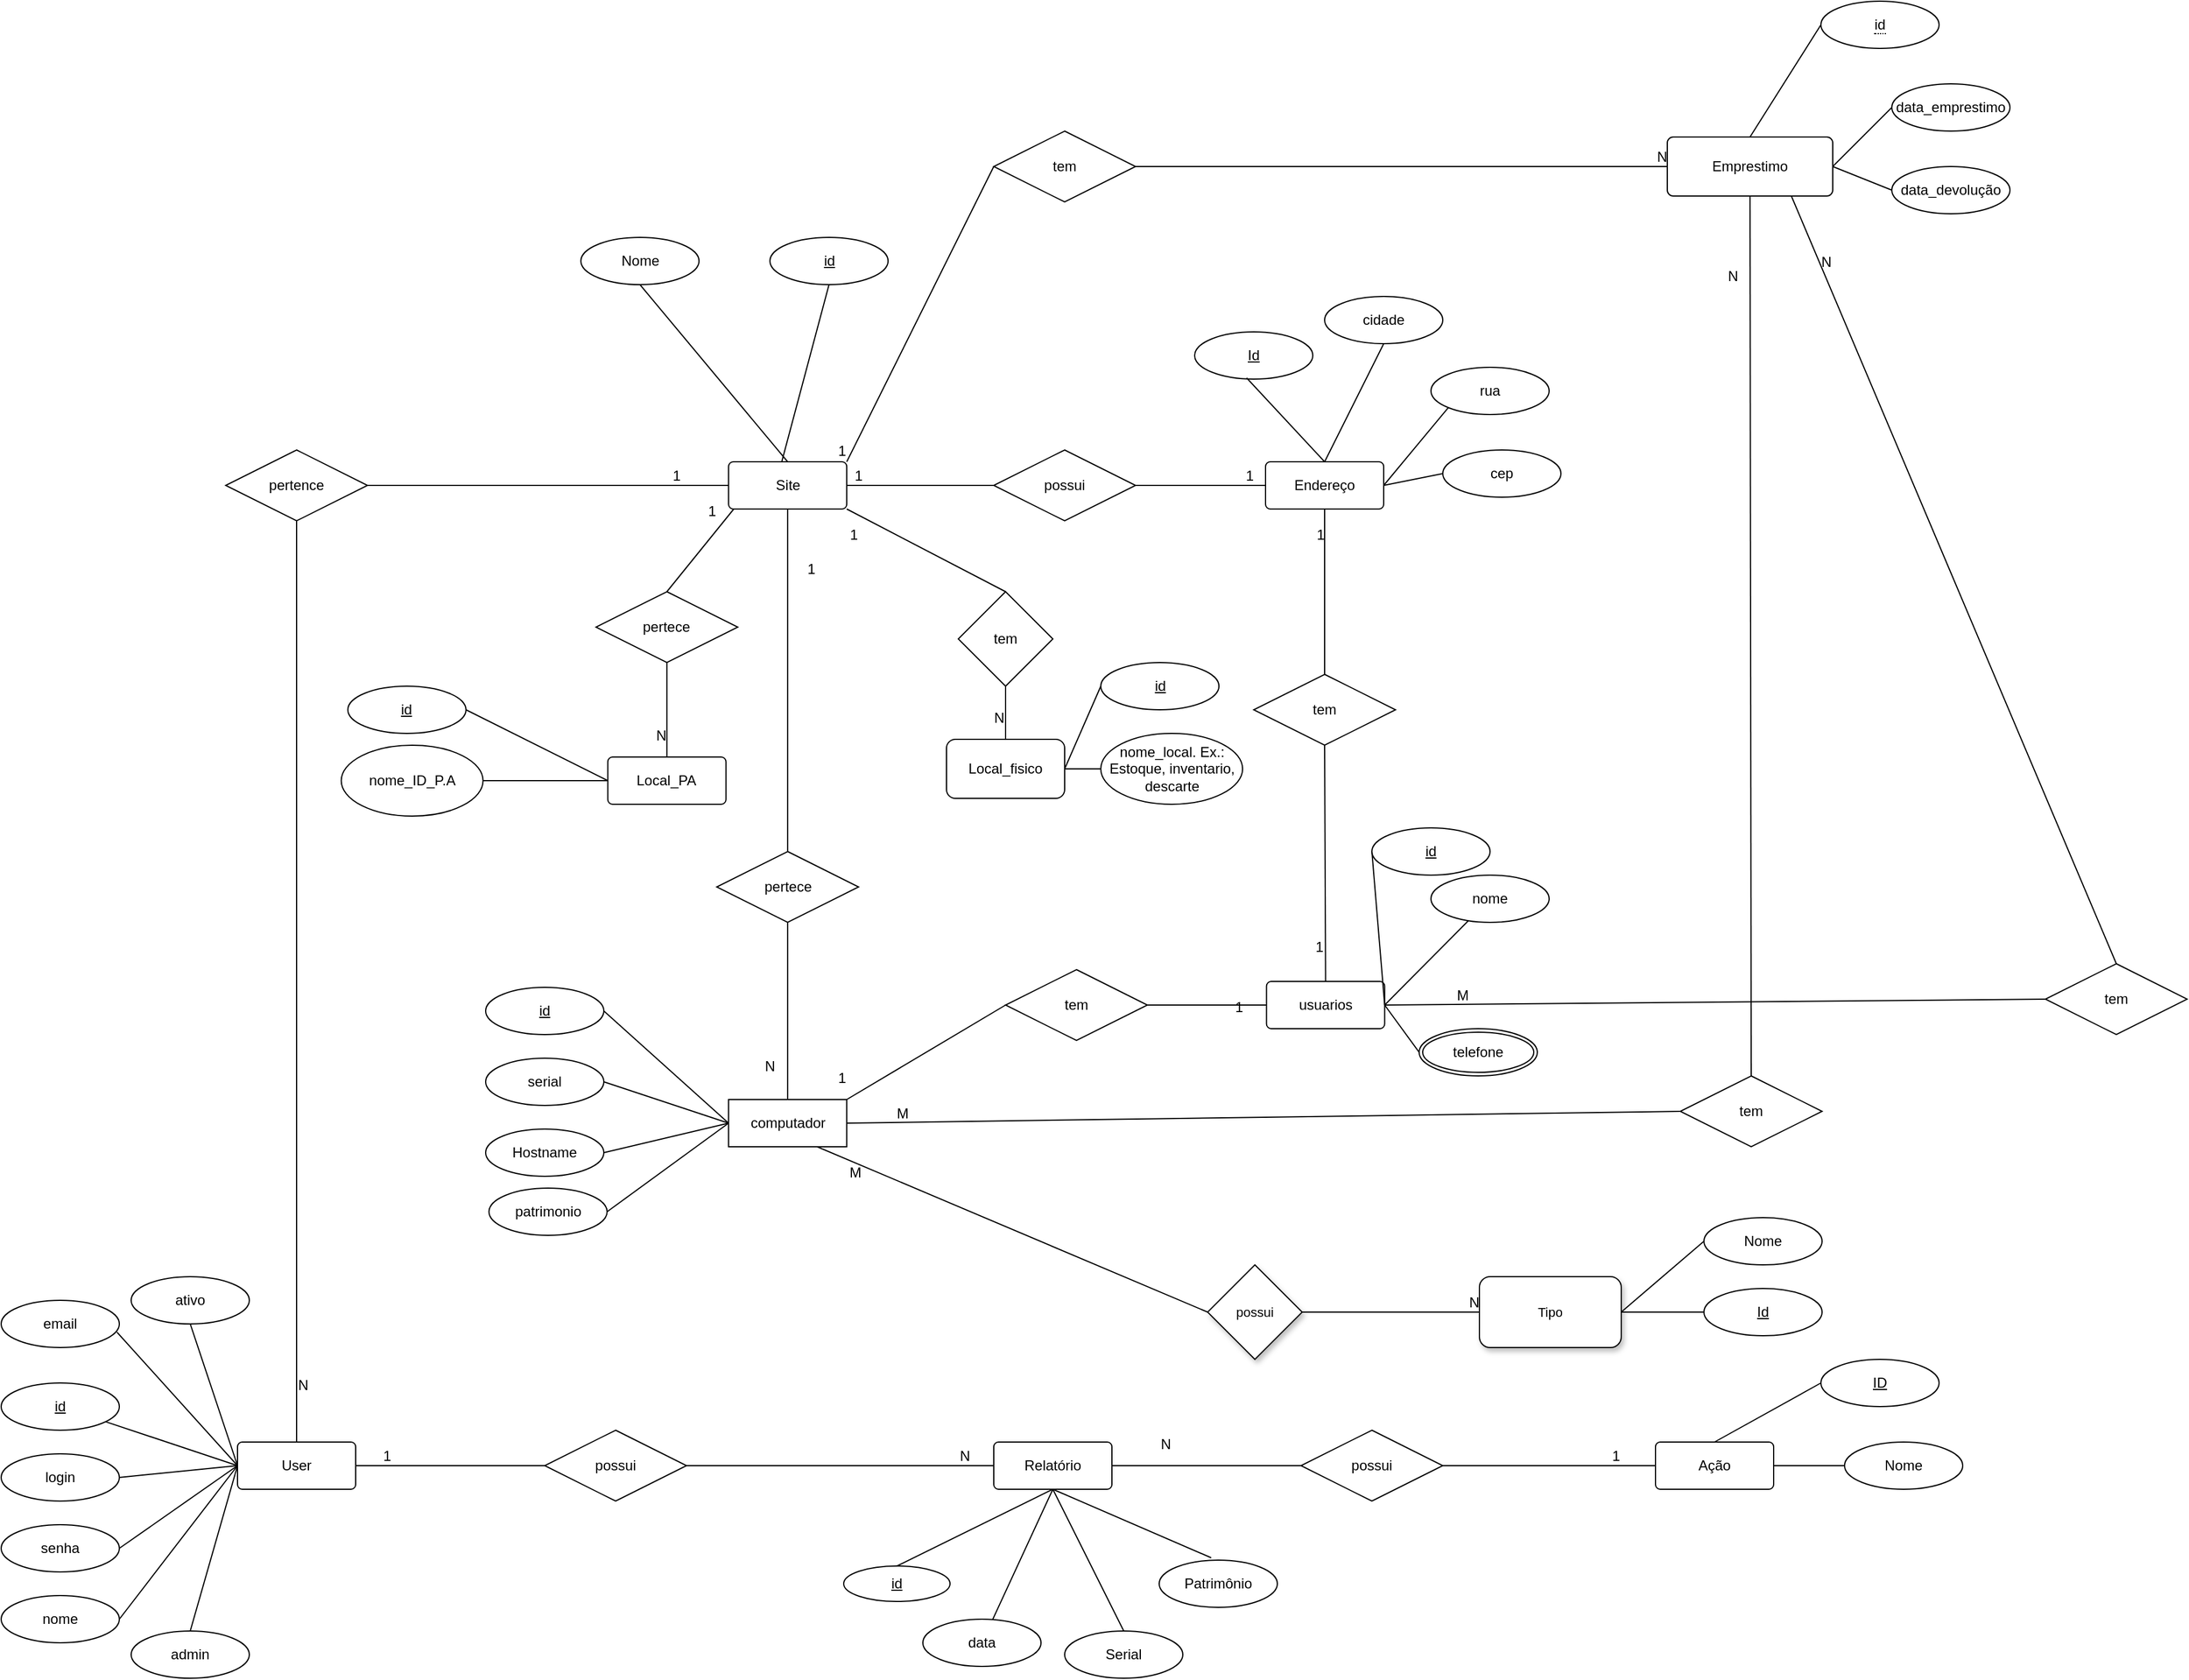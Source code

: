 <mxfile version="20.3.6" type="device"><diagram id="C5RBs43oDa-KdzZeNtuy" name="Page-1"><mxGraphModel dx="3201" dy="2292" grid="1" gridSize="10" guides="1" tooltips="1" connect="1" arrows="1" fold="1" page="1" pageScale="1" pageWidth="827" pageHeight="1169" math="0" shadow="0"><root><mxCell id="WIyWlLk6GJQsqaUBKTNV-0"/><mxCell id="WIyWlLk6GJQsqaUBKTNV-1" parent="WIyWlLk6GJQsqaUBKTNV-0"/><mxCell id="Y6eBDfCkmrL4tLhXCDpF-20" value="" style="edgeStyle=orthogonalEdgeStyle;rounded=0;orthogonalLoop=1;jettySize=auto;html=1;strokeColor=none;startArrow=none;" parent="WIyWlLk6GJQsqaUBKTNV-1" source="GOibwB08bHjvyeaDyeHn-0" edge="1"><mxGeometry relative="1" as="geometry"><mxPoint x="144.58" y="460" as="sourcePoint"/><mxPoint x="244.58" y="460" as="targetPoint"/></mxGeometry></mxCell><mxCell id="Y6eBDfCkmrL4tLhXCDpF-49" value="possui" style="rhombus;whiteSpace=wrap;html=1;fontSize=11;shadow=1;" parent="WIyWlLk6GJQsqaUBKTNV-1" vertex="1"><mxGeometry x="721" y="400" width="80" height="80" as="geometry"/></mxCell><mxCell id="Y6eBDfCkmrL4tLhXCDpF-51" value="Tipo" style="rounded=1;whiteSpace=wrap;html=1;fontSize=11;shadow=1;" parent="WIyWlLk6GJQsqaUBKTNV-1" vertex="1"><mxGeometry x="951" y="410" width="120" height="60" as="geometry"/></mxCell><mxCell id="jL3RBgVKFGHHHNSmZObN-3" value="id" style="ellipse;whiteSpace=wrap;html=1;align=center;fontStyle=4;" parent="WIyWlLk6GJQsqaUBKTNV-1" vertex="1"><mxGeometry x="110.0" y="165" width="100" height="40" as="geometry"/></mxCell><mxCell id="jL3RBgVKFGHHHNSmZObN-24" value="id" style="ellipse;whiteSpace=wrap;html=1;align=center;fontStyle=4;" parent="WIyWlLk6GJQsqaUBKTNV-1" vertex="1"><mxGeometry x="350.58" y="-470" width="100" height="40" as="geometry"/></mxCell><mxCell id="jL3RBgVKFGHHHNSmZObN-26" value="Site" style="rounded=1;arcSize=10;whiteSpace=wrap;html=1;align=center;" parent="WIyWlLk6GJQsqaUBKTNV-1" vertex="1"><mxGeometry x="315.58" y="-280" width="100" height="40" as="geometry"/></mxCell><mxCell id="jL3RBgVKFGHHHNSmZObN-30" value="Endereço" style="rounded=1;arcSize=10;whiteSpace=wrap;html=1;align=center;" parent="WIyWlLk6GJQsqaUBKTNV-1" vertex="1"><mxGeometry x="770" y="-280" width="100" height="40" as="geometry"/></mxCell><mxCell id="jL3RBgVKFGHHHNSmZObN-31" value="Id" style="ellipse;whiteSpace=wrap;html=1;align=center;fontStyle=4;" parent="WIyWlLk6GJQsqaUBKTNV-1" vertex="1"><mxGeometry x="710" y="-390" width="100" height="40" as="geometry"/></mxCell><mxCell id="jL3RBgVKFGHHHNSmZObN-35" value="possui" style="shape=rhombus;perimeter=rhombusPerimeter;whiteSpace=wrap;html=1;align=center;" parent="WIyWlLk6GJQsqaUBKTNV-1" vertex="1"><mxGeometry x="540" y="-290" width="120" height="60" as="geometry"/></mxCell><mxCell id="jL3RBgVKFGHHHNSmZObN-38" value="" style="endArrow=none;html=1;rounded=0;entryX=0;entryY=0.5;entryDx=0;entryDy=0;exitX=1;exitY=0.5;exitDx=0;exitDy=0;" parent="WIyWlLk6GJQsqaUBKTNV-1" source="jL3RBgVKFGHHHNSmZObN-35" target="jL3RBgVKFGHHHNSmZObN-30" edge="1"><mxGeometry relative="1" as="geometry"><mxPoint x="730.0" y="-260" as="sourcePoint"/><mxPoint x="490" y="-100" as="targetPoint"/></mxGeometry></mxCell><mxCell id="jL3RBgVKFGHHHNSmZObN-39" value="1" style="resizable=0;html=1;align=right;verticalAlign=bottom;" parent="jL3RBgVKFGHHHNSmZObN-38" connectable="0" vertex="1"><mxGeometry x="1" relative="1" as="geometry"><mxPoint x="-10" as="offset"/></mxGeometry></mxCell><mxCell id="jL3RBgVKFGHHHNSmZObN-40" value="rua" style="ellipse;whiteSpace=wrap;html=1;align=center;" parent="WIyWlLk6GJQsqaUBKTNV-1" vertex="1"><mxGeometry x="910" y="-360" width="100" height="40" as="geometry"/></mxCell><mxCell id="jL3RBgVKFGHHHNSmZObN-42" value="cep" style="ellipse;whiteSpace=wrap;html=1;align=center;" parent="WIyWlLk6GJQsqaUBKTNV-1" vertex="1"><mxGeometry x="920" y="-290" width="100" height="40" as="geometry"/></mxCell><mxCell id="jL3RBgVKFGHHHNSmZObN-45" value="cidade" style="ellipse;whiteSpace=wrap;html=1;align=center;" parent="WIyWlLk6GJQsqaUBKTNV-1" vertex="1"><mxGeometry x="820" y="-420" width="100" height="40" as="geometry"/></mxCell><mxCell id="jL3RBgVKFGHHHNSmZObN-47" value="Nome" style="ellipse;whiteSpace=wrap;html=1;align=center;" parent="WIyWlLk6GJQsqaUBKTNV-1" vertex="1"><mxGeometry x="190.58" y="-470" width="100" height="40" as="geometry"/></mxCell><mxCell id="jL3RBgVKFGHHHNSmZObN-75" value="Relatório" style="rounded=1;arcSize=10;whiteSpace=wrap;html=1;align=center;" parent="WIyWlLk6GJQsqaUBKTNV-1" vertex="1"><mxGeometry x="540" y="550" width="100" height="40" as="geometry"/></mxCell><mxCell id="jL3RBgVKFGHHHNSmZObN-76" value="id" style="ellipse;whiteSpace=wrap;html=1;align=center;fontStyle=4;" parent="WIyWlLk6GJQsqaUBKTNV-1" vertex="1"><mxGeometry x="413" y="655" width="90" height="30" as="geometry"/></mxCell><mxCell id="jL3RBgVKFGHHHNSmZObN-78" value="" style="endArrow=none;html=1;rounded=0;entryX=0.5;entryY=0;entryDx=0;entryDy=0;exitX=0.5;exitY=1;exitDx=0;exitDy=0;" parent="WIyWlLk6GJQsqaUBKTNV-1" source="jL3RBgVKFGHHHNSmZObN-75" target="jL3RBgVKFGHHHNSmZObN-76" edge="1"><mxGeometry relative="1" as="geometry"><mxPoint x="660" y="600" as="sourcePoint"/><mxPoint x="820" y="600" as="targetPoint"/></mxGeometry></mxCell><mxCell id="jL3RBgVKFGHHHNSmZObN-83" value="Serial" style="ellipse;whiteSpace=wrap;html=1;align=center;" parent="WIyWlLk6GJQsqaUBKTNV-1" vertex="1"><mxGeometry x="600" y="710" width="100" height="40" as="geometry"/></mxCell><mxCell id="jL3RBgVKFGHHHNSmZObN-84" value="Patrimônio" style="ellipse;whiteSpace=wrap;html=1;align=center;" parent="WIyWlLk6GJQsqaUBKTNV-1" vertex="1"><mxGeometry x="680" y="650" width="100" height="40" as="geometry"/></mxCell><mxCell id="jL3RBgVKFGHHHNSmZObN-85" value="" style="endArrow=none;html=1;rounded=0;exitX=0.5;exitY=1;exitDx=0;exitDy=0;entryX=0.44;entryY=-0.05;entryDx=0;entryDy=0;entryPerimeter=0;" parent="WIyWlLk6GJQsqaUBKTNV-1" source="jL3RBgVKFGHHHNSmZObN-75" target="jL3RBgVKFGHHHNSmZObN-84" edge="1"><mxGeometry relative="1" as="geometry"><mxPoint x="630" y="660" as="sourcePoint"/><mxPoint x="790" y="660" as="targetPoint"/></mxGeometry></mxCell><mxCell id="jL3RBgVKFGHHHNSmZObN-86" value="" style="endArrow=none;html=1;rounded=0;exitX=0.5;exitY=1;exitDx=0;exitDy=0;entryX=0.5;entryY=0;entryDx=0;entryDy=0;" parent="WIyWlLk6GJQsqaUBKTNV-1" source="jL3RBgVKFGHHHNSmZObN-75" target="jL3RBgVKFGHHHNSmZObN-83" edge="1"><mxGeometry relative="1" as="geometry"><mxPoint x="630" y="660" as="sourcePoint"/><mxPoint x="790" y="660" as="targetPoint"/></mxGeometry></mxCell><mxCell id="jL3RBgVKFGHHHNSmZObN-87" value="" style="endArrow=none;html=1;rounded=0;exitX=0.5;exitY=1;exitDx=0;exitDy=0;" parent="WIyWlLk6GJQsqaUBKTNV-1" source="jL3RBgVKFGHHHNSmZObN-75" target="jL3RBgVKFGHHHNSmZObN-88" edge="1"><mxGeometry relative="1" as="geometry"><mxPoint x="630" y="660" as="sourcePoint"/><mxPoint x="790" y="660" as="targetPoint"/></mxGeometry></mxCell><mxCell id="jL3RBgVKFGHHHNSmZObN-88" value="data" style="ellipse;whiteSpace=wrap;html=1;align=center;" parent="WIyWlLk6GJQsqaUBKTNV-1" vertex="1"><mxGeometry x="480" y="700" width="100" height="40" as="geometry"/></mxCell><mxCell id="jL3RBgVKFGHHHNSmZObN-99" value="Id" style="ellipse;whiteSpace=wrap;html=1;align=center;fontStyle=4;" parent="WIyWlLk6GJQsqaUBKTNV-1" vertex="1"><mxGeometry x="1141" y="420" width="100" height="40" as="geometry"/></mxCell><mxCell id="jL3RBgVKFGHHHNSmZObN-100" value="" style="endArrow=none;html=1;rounded=0;entryX=0;entryY=0.5;entryDx=0;entryDy=0;exitX=1;exitY=0.5;exitDx=0;exitDy=0;" parent="WIyWlLk6GJQsqaUBKTNV-1" source="Y6eBDfCkmrL4tLhXCDpF-51" target="jL3RBgVKFGHHHNSmZObN-99" edge="1"><mxGeometry relative="1" as="geometry"><mxPoint x="721" y="760" as="sourcePoint"/><mxPoint x="881" y="760" as="targetPoint"/></mxGeometry></mxCell><mxCell id="jL3RBgVKFGHHHNSmZObN-102" value="Nome" style="ellipse;whiteSpace=wrap;html=1;align=center;" parent="WIyWlLk6GJQsqaUBKTNV-1" vertex="1"><mxGeometry x="1141" y="360" width="100" height="40" as="geometry"/></mxCell><mxCell id="jL3RBgVKFGHHHNSmZObN-103" value="" style="endArrow=none;html=1;rounded=0;entryX=0;entryY=0.5;entryDx=0;entryDy=0;exitX=1;exitY=0.5;exitDx=0;exitDy=0;" parent="WIyWlLk6GJQsqaUBKTNV-1" source="Y6eBDfCkmrL4tLhXCDpF-51" target="jL3RBgVKFGHHHNSmZObN-102" edge="1"><mxGeometry relative="1" as="geometry"><mxPoint x="721" y="560" as="sourcePoint"/><mxPoint x="1151" y="360" as="targetPoint"/></mxGeometry></mxCell><mxCell id="jL3RBgVKFGHHHNSmZObN-104" value="User" style="rounded=1;arcSize=10;whiteSpace=wrap;html=1;align=center;" parent="WIyWlLk6GJQsqaUBKTNV-1" vertex="1"><mxGeometry x="-100" y="550" width="100" height="40" as="geometry"/></mxCell><mxCell id="jL3RBgVKFGHHHNSmZObN-105" value="" style="endArrow=none;html=1;rounded=0;entryX=0;entryY=0.5;entryDx=0;entryDy=0;exitX=1;exitY=0.5;exitDx=0;exitDy=0;" parent="WIyWlLk6GJQsqaUBKTNV-1" source="jL3RBgVKFGHHHNSmZObN-109" target="jL3RBgVKFGHHHNSmZObN-104" edge="1"><mxGeometry relative="1" as="geometry"><mxPoint x="-140" y="690" as="sourcePoint"/><mxPoint y="530" as="targetPoint"/></mxGeometry></mxCell><mxCell id="jL3RBgVKFGHHHNSmZObN-106" value="id" style="ellipse;whiteSpace=wrap;html=1;align=center;fontStyle=4;" parent="WIyWlLk6GJQsqaUBKTNV-1" vertex="1"><mxGeometry x="-300" y="500" width="100" height="40" as="geometry"/></mxCell><mxCell id="jL3RBgVKFGHHHNSmZObN-107" value="" style="endArrow=none;html=1;rounded=0;entryX=0;entryY=0.5;entryDx=0;entryDy=0;" parent="WIyWlLk6GJQsqaUBKTNV-1" source="jL3RBgVKFGHHHNSmZObN-106" target="jL3RBgVKFGHHHNSmZObN-104" edge="1"><mxGeometry relative="1" as="geometry"><mxPoint x="-160" y="530" as="sourcePoint"/><mxPoint y="530" as="targetPoint"/></mxGeometry></mxCell><mxCell id="jL3RBgVKFGHHHNSmZObN-109" value="login" style="ellipse;whiteSpace=wrap;html=1;align=center;" parent="WIyWlLk6GJQsqaUBKTNV-1" vertex="1"><mxGeometry x="-300" y="560" width="100" height="40" as="geometry"/></mxCell><mxCell id="jL3RBgVKFGHHHNSmZObN-112" value="senha" style="ellipse;whiteSpace=wrap;html=1;align=center;" parent="WIyWlLk6GJQsqaUBKTNV-1" vertex="1"><mxGeometry x="-300" y="620" width="100" height="40" as="geometry"/></mxCell><mxCell id="jL3RBgVKFGHHHNSmZObN-113" value="email" style="ellipse;whiteSpace=wrap;html=1;align=center;" parent="WIyWlLk6GJQsqaUBKTNV-1" vertex="1"><mxGeometry x="-300" y="430" width="100" height="40" as="geometry"/></mxCell><mxCell id="jL3RBgVKFGHHHNSmZObN-115" value="pertence" style="shape=rhombus;perimeter=rhombusPerimeter;whiteSpace=wrap;html=1;align=center;" parent="WIyWlLk6GJQsqaUBKTNV-1" vertex="1"><mxGeometry x="-110" y="-290" width="120" height="60" as="geometry"/></mxCell><mxCell id="jL3RBgVKFGHHHNSmZObN-116" value="" style="endArrow=none;html=1;rounded=0;entryX=0;entryY=0.5;entryDx=0;entryDy=0;exitX=1;exitY=0.5;exitDx=0;exitDy=0;" parent="WIyWlLk6GJQsqaUBKTNV-1" source="jL3RBgVKFGHHHNSmZObN-115" target="jL3RBgVKFGHHHNSmZObN-26" edge="1"><mxGeometry relative="1" as="geometry"><mxPoint x="60.58" as="sourcePoint"/><mxPoint x="220.58" as="targetPoint"/></mxGeometry></mxCell><mxCell id="jL3RBgVKFGHHHNSmZObN-117" value="1" style="resizable=0;html=1;align=right;verticalAlign=bottom;" parent="jL3RBgVKFGHHHNSmZObN-116" connectable="0" vertex="1"><mxGeometry x="1" relative="1" as="geometry"><mxPoint x="-40" as="offset"/></mxGeometry></mxCell><mxCell id="jL3RBgVKFGHHHNSmZObN-119" value="" style="endArrow=none;html=1;rounded=0;exitX=0.5;exitY=1;exitDx=0;exitDy=0;" parent="WIyWlLk6GJQsqaUBKTNV-1" source="jL3RBgVKFGHHHNSmZObN-115" target="jL3RBgVKFGHHHNSmZObN-104" edge="1"><mxGeometry relative="1" as="geometry"><mxPoint x="70" y="240" as="sourcePoint"/><mxPoint x="230" y="240" as="targetPoint"/></mxGeometry></mxCell><mxCell id="jL3RBgVKFGHHHNSmZObN-120" value="N" style="resizable=0;html=1;align=right;verticalAlign=bottom;" parent="jL3RBgVKFGHHHNSmZObN-119" connectable="0" vertex="1"><mxGeometry x="1" relative="1" as="geometry"><mxPoint x="10" y="-40" as="offset"/></mxGeometry></mxCell><mxCell id="jL3RBgVKFGHHHNSmZObN-122" value="" style="endArrow=none;html=1;rounded=0;exitX=0.98;exitY=0.675;exitDx=0;exitDy=0;exitPerimeter=0;entryX=0;entryY=0.5;entryDx=0;entryDy=0;" parent="WIyWlLk6GJQsqaUBKTNV-1" source="jL3RBgVKFGHHHNSmZObN-113" target="jL3RBgVKFGHHHNSmZObN-104" edge="1"><mxGeometry relative="1" as="geometry"><mxPoint x="210" y="740" as="sourcePoint"/><mxPoint x="370" y="740" as="targetPoint"/></mxGeometry></mxCell><mxCell id="jL3RBgVKFGHHHNSmZObN-123" value="" style="endArrow=none;html=1;rounded=0;entryX=1;entryY=0.5;entryDx=0;entryDy=0;exitX=0;exitY=0.5;exitDx=0;exitDy=0;" parent="WIyWlLk6GJQsqaUBKTNV-1" source="jL3RBgVKFGHHHNSmZObN-104" target="jL3RBgVKFGHHHNSmZObN-112" edge="1"><mxGeometry relative="1" as="geometry"><mxPoint x="210" y="740" as="sourcePoint"/><mxPoint x="370" y="740" as="targetPoint"/></mxGeometry></mxCell><mxCell id="jL3RBgVKFGHHHNSmZObN-124" value="possui" style="shape=rhombus;perimeter=rhombusPerimeter;whiteSpace=wrap;html=1;align=center;" parent="WIyWlLk6GJQsqaUBKTNV-1" vertex="1"><mxGeometry x="160" y="540" width="120" height="60" as="geometry"/></mxCell><mxCell id="jL3RBgVKFGHHHNSmZObN-125" value="" style="endArrow=none;html=1;rounded=0;entryX=0;entryY=0.5;entryDx=0;entryDy=0;exitX=1;exitY=0.5;exitDx=0;exitDy=0;" parent="WIyWlLk6GJQsqaUBKTNV-1" source="jL3RBgVKFGHHHNSmZObN-124" target="jL3RBgVKFGHHHNSmZObN-75" edge="1"><mxGeometry relative="1" as="geometry"><mxPoint x="220" y="640" as="sourcePoint"/><mxPoint x="380" y="640" as="targetPoint"/></mxGeometry></mxCell><mxCell id="jL3RBgVKFGHHHNSmZObN-126" value="N" style="resizable=0;html=1;align=right;verticalAlign=bottom;" parent="jL3RBgVKFGHHHNSmZObN-125" connectable="0" vertex="1"><mxGeometry x="1" relative="1" as="geometry"><mxPoint x="-20" as="offset"/></mxGeometry></mxCell><mxCell id="jL3RBgVKFGHHHNSmZObN-127" value="" style="endArrow=none;html=1;rounded=0;entryX=1;entryY=0.5;entryDx=0;entryDy=0;exitX=0;exitY=0.5;exitDx=0;exitDy=0;" parent="WIyWlLk6GJQsqaUBKTNV-1" source="jL3RBgVKFGHHHNSmZObN-124" target="jL3RBgVKFGHHHNSmZObN-104" edge="1"><mxGeometry relative="1" as="geometry"><mxPoint x="310" y="630" as="sourcePoint"/><mxPoint x="470" y="630" as="targetPoint"/></mxGeometry></mxCell><mxCell id="jL3RBgVKFGHHHNSmZObN-128" value="1" style="resizable=0;html=1;align=right;verticalAlign=bottom;" parent="jL3RBgVKFGHHHNSmZObN-127" connectable="0" vertex="1"><mxGeometry x="1" relative="1" as="geometry"><mxPoint x="30" as="offset"/></mxGeometry></mxCell><mxCell id="jL3RBgVKFGHHHNSmZObN-131" value="" style="endArrow=none;html=1;rounded=0;entryX=0;entryY=0.5;entryDx=0;entryDy=0;exitX=1;exitY=0.5;exitDx=0;exitDy=0;" parent="WIyWlLk6GJQsqaUBKTNV-1" source="jL3RBgVKFGHHHNSmZObN-3" target="x2_rcoC8cgEU2j1PT4L7-59" edge="1"><mxGeometry relative="1" as="geometry"><mxPoint x="105.0" y="405" as="sourcePoint"/><mxPoint x="515" y="335" as="targetPoint"/></mxGeometry></mxCell><mxCell id="jL3RBgVKFGHHHNSmZObN-132" value="" style="endArrow=none;html=1;rounded=0;exitX=0;exitY=0.5;exitDx=0;exitDy=0;entryX=1;entryY=0.5;entryDx=0;entryDy=0;" parent="WIyWlLk6GJQsqaUBKTNV-1" source="x2_rcoC8cgEU2j1PT4L7-59" target="jL3RBgVKFGHHHNSmZObN-4" edge="1"><mxGeometry relative="1" as="geometry"><mxPoint x="355" y="335" as="sourcePoint"/><mxPoint x="515" y="335" as="targetPoint"/></mxGeometry></mxCell><mxCell id="jL3RBgVKFGHHHNSmZObN-133" value="" style="endArrow=none;html=1;rounded=0;entryX=0;entryY=0.5;entryDx=0;entryDy=0;exitX=1;exitY=0.5;exitDx=0;exitDy=0;" parent="WIyWlLk6GJQsqaUBKTNV-1" source="jL3RBgVKFGHHHNSmZObN-30" target="jL3RBgVKFGHHHNSmZObN-42" edge="1"><mxGeometry relative="1" as="geometry"><mxPoint x="610" y="-60" as="sourcePoint"/><mxPoint x="770" y="-60" as="targetPoint"/></mxGeometry></mxCell><mxCell id="jL3RBgVKFGHHHNSmZObN-134" value="" style="endArrow=none;html=1;rounded=0;entryX=0;entryY=1;entryDx=0;entryDy=0;exitX=1;exitY=0.5;exitDx=0;exitDy=0;" parent="WIyWlLk6GJQsqaUBKTNV-1" source="jL3RBgVKFGHHHNSmZObN-30" target="jL3RBgVKFGHHHNSmZObN-40" edge="1"><mxGeometry relative="1" as="geometry"><mxPoint x="610" y="-60" as="sourcePoint"/><mxPoint x="770" y="-60" as="targetPoint"/></mxGeometry></mxCell><mxCell id="jL3RBgVKFGHHHNSmZObN-135" value="" style="endArrow=none;html=1;rounded=0;entryX=0.44;entryY=0.975;entryDx=0;entryDy=0;entryPerimeter=0;exitX=0.5;exitY=0;exitDx=0;exitDy=0;" parent="WIyWlLk6GJQsqaUBKTNV-1" source="jL3RBgVKFGHHHNSmZObN-30" target="jL3RBgVKFGHHHNSmZObN-31" edge="1"><mxGeometry relative="1" as="geometry"><mxPoint x="610" y="-60" as="sourcePoint"/><mxPoint x="770" y="-60" as="targetPoint"/></mxGeometry></mxCell><mxCell id="jL3RBgVKFGHHHNSmZObN-136" value="" style="endArrow=none;html=1;rounded=0;entryX=0.5;entryY=1;entryDx=0;entryDy=0;exitX=0.5;exitY=0;exitDx=0;exitDy=0;" parent="WIyWlLk6GJQsqaUBKTNV-1" source="jL3RBgVKFGHHHNSmZObN-30" target="jL3RBgVKFGHHHNSmZObN-45" edge="1"><mxGeometry relative="1" as="geometry"><mxPoint x="610" y="-60" as="sourcePoint"/><mxPoint x="770" y="-60" as="targetPoint"/></mxGeometry></mxCell><mxCell id="jL3RBgVKFGHHHNSmZObN-137" value="" style="endArrow=none;html=1;rounded=0;entryX=0.5;entryY=1;entryDx=0;entryDy=0;exitX=0.5;exitY=0;exitDx=0;exitDy=0;" parent="WIyWlLk6GJQsqaUBKTNV-1" source="jL3RBgVKFGHHHNSmZObN-26" target="jL3RBgVKFGHHHNSmZObN-47" edge="1"><mxGeometry relative="1" as="geometry"><mxPoint x="360.58" y="-150" as="sourcePoint"/><mxPoint x="520.58" y="-150" as="targetPoint"/></mxGeometry></mxCell><mxCell id="jL3RBgVKFGHHHNSmZObN-138" value="" style="endArrow=none;html=1;rounded=0;entryX=0.5;entryY=1;entryDx=0;entryDy=0;" parent="WIyWlLk6GJQsqaUBKTNV-1" target="jL3RBgVKFGHHHNSmZObN-24" edge="1"><mxGeometry relative="1" as="geometry"><mxPoint x="360.58" y="-280" as="sourcePoint"/><mxPoint x="520.58" y="-150" as="targetPoint"/></mxGeometry></mxCell><mxCell id="jL3RBgVKFGHHHNSmZObN-139" value="nome" style="ellipse;whiteSpace=wrap;html=1;align=center;" parent="WIyWlLk6GJQsqaUBKTNV-1" vertex="1"><mxGeometry x="-300" y="680" width="100" height="40" as="geometry"/></mxCell><mxCell id="jL3RBgVKFGHHHNSmZObN-140" value="" style="endArrow=none;html=1;rounded=0;exitX=1;exitY=0.5;exitDx=0;exitDy=0;entryX=0;entryY=0.5;entryDx=0;entryDy=0;" parent="WIyWlLk6GJQsqaUBKTNV-1" source="jL3RBgVKFGHHHNSmZObN-139" target="jL3RBgVKFGHHHNSmZObN-104" edge="1"><mxGeometry relative="1" as="geometry"><mxPoint x="-180" y="718.57" as="sourcePoint"/><mxPoint x="-20" y="718.57" as="targetPoint"/></mxGeometry></mxCell><mxCell id="jL3RBgVKFGHHHNSmZObN-4" value="serial" style="ellipse;whiteSpace=wrap;html=1;align=center;" parent="WIyWlLk6GJQsqaUBKTNV-1" vertex="1"><mxGeometry x="110.0" y="225" width="100" height="40" as="geometry"/></mxCell><mxCell id="jL3RBgVKFGHHHNSmZObN-143" value="" style="edgeStyle=orthogonalEdgeStyle;rounded=0;orthogonalLoop=1;jettySize=auto;html=1;strokeColor=none;endArrow=none;startArrow=none;" parent="WIyWlLk6GJQsqaUBKTNV-1" source="GOibwB08bHjvyeaDyeHn-0" target="jL3RBgVKFGHHHNSmZObN-4" edge="1"><mxGeometry relative="1" as="geometry"><mxPoint x="34.0" y="465" as="sourcePoint"/><mxPoint x="134.0" y="465" as="targetPoint"/></mxGeometry></mxCell><mxCell id="jL3RBgVKFGHHHNSmZObN-144" value="Local_PA" style="rounded=1;arcSize=10;whiteSpace=wrap;html=1;align=center;" parent="WIyWlLk6GJQsqaUBKTNV-1" vertex="1"><mxGeometry x="213.37" y="-30" width="100" height="40" as="geometry"/></mxCell><mxCell id="jL3RBgVKFGHHHNSmZObN-155" value="id" style="ellipse;whiteSpace=wrap;html=1;align=center;fontStyle=4;" parent="WIyWlLk6GJQsqaUBKTNV-1" vertex="1"><mxGeometry x="-6.63" y="-90" width="100" height="40" as="geometry"/></mxCell><mxCell id="jL3RBgVKFGHHHNSmZObN-157" value="" style="endArrow=none;html=1;rounded=0;exitX=1;exitY=0.5;exitDx=0;exitDy=0;entryX=0;entryY=0.5;entryDx=0;entryDy=0;" parent="WIyWlLk6GJQsqaUBKTNV-1" source="jL3RBgVKFGHHHNSmZObN-155" target="jL3RBgVKFGHHHNSmZObN-144" edge="1"><mxGeometry relative="1" as="geometry"><mxPoint x="337.79" y="80" as="sourcePoint"/><mxPoint x="497.79" y="80" as="targetPoint"/></mxGeometry></mxCell><mxCell id="jL3RBgVKFGHHHNSmZObN-158" value="" style="endArrow=none;html=1;rounded=0;exitX=1;exitY=0.5;exitDx=0;exitDy=0;entryX=0;entryY=0.5;entryDx=0;entryDy=0;" parent="WIyWlLk6GJQsqaUBKTNV-1" source="UrEDDq_7qSF9Vwqok4Ys-0" target="jL3RBgVKFGHHHNSmZObN-144" edge="1"><mxGeometry relative="1" as="geometry"><mxPoint x="127.79" y="-290" as="sourcePoint"/><mxPoint x="497.79" y="80" as="targetPoint"/></mxGeometry></mxCell><mxCell id="OOTRdPc1EYuUufEc7CPE-1" value="pertece" style="shape=rhombus;perimeter=rhombusPerimeter;whiteSpace=wrap;html=1;align=center;" parent="WIyWlLk6GJQsqaUBKTNV-1" vertex="1"><mxGeometry x="203.37" y="-170" width="120" height="60" as="geometry"/></mxCell><mxCell id="cCmvtChLbTxGzkrsQaXY-4" value="" style="endArrow=none;html=1;rounded=0;entryX=1;entryY=0.5;entryDx=0;entryDy=0;exitX=0;exitY=0.5;exitDx=0;exitDy=0;" parent="WIyWlLk6GJQsqaUBKTNV-1" source="jL3RBgVKFGHHHNSmZObN-35" target="jL3RBgVKFGHHHNSmZObN-26" edge="1"><mxGeometry relative="1" as="geometry"><mxPoint x="420.58" y="-70" as="sourcePoint"/><mxPoint x="580.58" y="-70" as="targetPoint"/></mxGeometry></mxCell><mxCell id="cCmvtChLbTxGzkrsQaXY-5" value="1" style="resizable=0;html=1;align=right;verticalAlign=bottom;" parent="cCmvtChLbTxGzkrsQaXY-4" connectable="0" vertex="1"><mxGeometry x="1" relative="1" as="geometry"><mxPoint x="14" as="offset"/></mxGeometry></mxCell><mxCell id="cCmvtChLbTxGzkrsQaXY-6" value="" style="endArrow=none;html=1;rounded=0;entryX=1;entryY=0.5;entryDx=0;entryDy=0;exitX=0;exitY=0.5;exitDx=0;exitDy=0;" parent="WIyWlLk6GJQsqaUBKTNV-1" source="hMl8LLnB_Ac-vKZsG6ww-5" target="jL3RBgVKFGHHHNSmZObN-75" edge="1"><mxGeometry relative="1" as="geometry"><mxPoint x="790" y="570" as="sourcePoint"/><mxPoint x="589" y="550" as="targetPoint"/></mxGeometry></mxCell><mxCell id="cCmvtChLbTxGzkrsQaXY-7" value="N" style="resizable=0;html=1;align=right;verticalAlign=bottom;" parent="cCmvtChLbTxGzkrsQaXY-6" connectable="0" vertex="1"><mxGeometry x="1" relative="1" as="geometry"><mxPoint x="50" y="-10" as="offset"/></mxGeometry></mxCell><mxCell id="GOibwB08bHjvyeaDyeHn-1" value="" style="endArrow=none;html=1;rounded=0;exitX=1;exitY=0.5;exitDx=0;exitDy=0;entryX=0;entryY=0.5;entryDx=0;entryDy=0;" parent="WIyWlLk6GJQsqaUBKTNV-1" source="GOibwB08bHjvyeaDyeHn-0" target="x2_rcoC8cgEU2j1PT4L7-59" edge="1"><mxGeometry relative="1" as="geometry"><mxPoint x="359.42" y="275" as="sourcePoint"/><mxPoint x="519.42" y="275" as="targetPoint"/></mxGeometry></mxCell><mxCell id="hMl8LLnB_Ac-vKZsG6ww-2" value="Ação" style="rounded=1;arcSize=10;whiteSpace=wrap;html=1;align=center;" parent="WIyWlLk6GJQsqaUBKTNV-1" vertex="1"><mxGeometry x="1100" y="550" width="100" height="40" as="geometry"/></mxCell><mxCell id="hMl8LLnB_Ac-vKZsG6ww-5" value="possui" style="shape=rhombus;perimeter=rhombusPerimeter;whiteSpace=wrap;html=1;align=center;" parent="WIyWlLk6GJQsqaUBKTNV-1" vertex="1"><mxGeometry x="800" y="540" width="120" height="60" as="geometry"/></mxCell><mxCell id="hMl8LLnB_Ac-vKZsG6ww-6" value="" style="endArrow=none;html=1;rounded=0;entryX=0;entryY=0.5;entryDx=0;entryDy=0;exitX=1;exitY=0.5;exitDx=0;exitDy=0;" parent="WIyWlLk6GJQsqaUBKTNV-1" source="hMl8LLnB_Ac-vKZsG6ww-5" target="hMl8LLnB_Ac-vKZsG6ww-2" edge="1"><mxGeometry relative="1" as="geometry"><mxPoint x="470" y="370" as="sourcePoint"/><mxPoint x="630" y="370" as="targetPoint"/></mxGeometry></mxCell><mxCell id="hMl8LLnB_Ac-vKZsG6ww-7" value="1" style="resizable=0;html=1;align=right;verticalAlign=bottom;" parent="hMl8LLnB_Ac-vKZsG6ww-6" connectable="0" vertex="1"><mxGeometry x="1" relative="1" as="geometry"><mxPoint x="-30" as="offset"/></mxGeometry></mxCell><mxCell id="hMl8LLnB_Ac-vKZsG6ww-8" value="ID" style="ellipse;whiteSpace=wrap;html=1;align=center;fontStyle=4;" parent="WIyWlLk6GJQsqaUBKTNV-1" vertex="1"><mxGeometry x="1240" y="480" width="100" height="40" as="geometry"/></mxCell><mxCell id="hMl8LLnB_Ac-vKZsG6ww-9" value="" style="endArrow=none;html=1;rounded=0;entryX=0;entryY=0.5;entryDx=0;entryDy=0;exitX=0.5;exitY=0;exitDx=0;exitDy=0;" parent="WIyWlLk6GJQsqaUBKTNV-1" source="hMl8LLnB_Ac-vKZsG6ww-2" target="hMl8LLnB_Ac-vKZsG6ww-8" edge="1"><mxGeometry relative="1" as="geometry"><mxPoint x="470" y="370" as="sourcePoint"/><mxPoint x="630" y="370" as="targetPoint"/></mxGeometry></mxCell><mxCell id="hMl8LLnB_Ac-vKZsG6ww-10" value="Nome" style="ellipse;whiteSpace=wrap;html=1;align=center;" parent="WIyWlLk6GJQsqaUBKTNV-1" vertex="1"><mxGeometry x="1260" y="550" width="100" height="40" as="geometry"/></mxCell><mxCell id="hMl8LLnB_Ac-vKZsG6ww-11" value="" style="endArrow=none;html=1;rounded=0;entryX=0;entryY=0.5;entryDx=0;entryDy=0;exitX=1;exitY=0.5;exitDx=0;exitDy=0;" parent="WIyWlLk6GJQsqaUBKTNV-1" source="hMl8LLnB_Ac-vKZsG6ww-2" target="hMl8LLnB_Ac-vKZsG6ww-10" edge="1"><mxGeometry relative="1" as="geometry"><mxPoint x="470" y="370" as="sourcePoint"/><mxPoint x="630" y="370" as="targetPoint"/></mxGeometry></mxCell><mxCell id="aX39h5R8xovUcqYB0oIZ-0" value="admin" style="ellipse;whiteSpace=wrap;html=1;align=center;" parent="WIyWlLk6GJQsqaUBKTNV-1" vertex="1"><mxGeometry x="-190" y="710" width="100" height="40" as="geometry"/></mxCell><mxCell id="aX39h5R8xovUcqYB0oIZ-3" value="" style="endArrow=none;html=1;rounded=0;exitX=0;exitY=0.5;exitDx=0;exitDy=0;entryX=0.5;entryY=0;entryDx=0;entryDy=0;" parent="WIyWlLk6GJQsqaUBKTNV-1" source="jL3RBgVKFGHHHNSmZObN-104" target="aX39h5R8xovUcqYB0oIZ-0" edge="1"><mxGeometry relative="1" as="geometry"><mxPoint x="100" y="480" as="sourcePoint"/><mxPoint x="260" y="480" as="targetPoint"/></mxGeometry></mxCell><mxCell id="aX39h5R8xovUcqYB0oIZ-4" value="ativo" style="ellipse;whiteSpace=wrap;html=1;align=center;" parent="WIyWlLk6GJQsqaUBKTNV-1" vertex="1"><mxGeometry x="-190" y="410" width="100" height="40" as="geometry"/></mxCell><mxCell id="aX39h5R8xovUcqYB0oIZ-5" value="" style="endArrow=none;html=1;rounded=0;entryX=0.5;entryY=1;entryDx=0;entryDy=0;" parent="WIyWlLk6GJQsqaUBKTNV-1" target="aX39h5R8xovUcqYB0oIZ-4" edge="1"><mxGeometry relative="1" as="geometry"><mxPoint x="-100" y="570" as="sourcePoint"/><mxPoint x="260" y="480" as="targetPoint"/></mxGeometry></mxCell><mxCell id="2jhRCzPM6ByL0zZ19kRL-7" value="" style="endArrow=none;html=1;rounded=0;entryX=0;entryY=0.5;entryDx=0;entryDy=0;exitX=1;exitY=0.5;exitDx=0;exitDy=0;" parent="WIyWlLk6GJQsqaUBKTNV-1" source="Y6eBDfCkmrL4tLhXCDpF-49" target="Y6eBDfCkmrL4tLhXCDpF-51" edge="1"><mxGeometry relative="1" as="geometry"><mxPoint x="801" y="490" as="sourcePoint"/><mxPoint x="961" y="490" as="targetPoint"/></mxGeometry></mxCell><mxCell id="2jhRCzPM6ByL0zZ19kRL-8" value="N" style="resizable=0;html=1;align=right;verticalAlign=bottom;" parent="2jhRCzPM6ByL0zZ19kRL-7" connectable="0" vertex="1"><mxGeometry x="1" relative="1" as="geometry"/></mxCell><mxCell id="UrEDDq_7qSF9Vwqok4Ys-0" value="nome_ID_P.A" style="ellipse;whiteSpace=wrap;html=1;rounded=1;arcSize=10;" parent="WIyWlLk6GJQsqaUBKTNV-1" vertex="1"><mxGeometry x="-12.21" y="-40" width="120" height="60" as="geometry"/></mxCell><mxCell id="x2_rcoC8cgEU2j1PT4L7-0" value="Local_fisico" style="rounded=1;whiteSpace=wrap;html=1;" parent="WIyWlLk6GJQsqaUBKTNV-1" vertex="1"><mxGeometry x="500" y="-45" width="100" height="50" as="geometry"/></mxCell><mxCell id="x2_rcoC8cgEU2j1PT4L7-1" value="tem" style="rhombus;whiteSpace=wrap;html=1;" parent="WIyWlLk6GJQsqaUBKTNV-1" vertex="1"><mxGeometry x="510" y="-170" width="80" height="80" as="geometry"/></mxCell><mxCell id="x2_rcoC8cgEU2j1PT4L7-8" value="nome_local. Ex.: Estoque, inventario, descarte" style="ellipse;whiteSpace=wrap;html=1;rounded=1;" parent="WIyWlLk6GJQsqaUBKTNV-1" vertex="1"><mxGeometry x="630.58" y="-50" width="120" height="60" as="geometry"/></mxCell><mxCell id="x2_rcoC8cgEU2j1PT4L7-13" value="" style="endArrow=none;html=1;rounded=0;entryX=0;entryY=0.5;entryDx=0;entryDy=0;exitX=1;exitY=0.5;exitDx=0;exitDy=0;" parent="WIyWlLk6GJQsqaUBKTNV-1" source="x2_rcoC8cgEU2j1PT4L7-0" target="x2_rcoC8cgEU2j1PT4L7-8" edge="1"><mxGeometry relative="1" as="geometry"><mxPoint x="560" as="sourcePoint"/><mxPoint x="670" y="-40" as="targetPoint"/></mxGeometry></mxCell><mxCell id="x2_rcoC8cgEU2j1PT4L7-15" value="id" style="ellipse;whiteSpace=wrap;html=1;align=center;fontStyle=4;" parent="WIyWlLk6GJQsqaUBKTNV-1" vertex="1"><mxGeometry x="630.58" y="-110" width="100" height="40" as="geometry"/></mxCell><mxCell id="x2_rcoC8cgEU2j1PT4L7-16" value="" style="endArrow=none;html=1;rounded=0;entryX=0;entryY=0.5;entryDx=0;entryDy=0;exitX=1;exitY=0.5;exitDx=0;exitDy=0;" parent="WIyWlLk6GJQsqaUBKTNV-1" source="x2_rcoC8cgEU2j1PT4L7-0" target="x2_rcoC8cgEU2j1PT4L7-15" edge="1"><mxGeometry relative="1" as="geometry"><mxPoint x="510" y="-40" as="sourcePoint"/><mxPoint x="670" y="-40" as="targetPoint"/></mxGeometry></mxCell><mxCell id="x2_rcoC8cgEU2j1PT4L7-22" value="" style="endArrow=none;html=1;rounded=0;entryX=0.5;entryY=0;entryDx=0;entryDy=0;exitX=0.5;exitY=1;exitDx=0;exitDy=0;" parent="WIyWlLk6GJQsqaUBKTNV-1" source="x2_rcoC8cgEU2j1PT4L7-1" target="x2_rcoC8cgEU2j1PT4L7-0" edge="1"><mxGeometry relative="1" as="geometry"><mxPoint x="470" y="-80" as="sourcePoint"/><mxPoint x="630" y="-80" as="targetPoint"/></mxGeometry></mxCell><mxCell id="x2_rcoC8cgEU2j1PT4L7-23" value="N" style="resizable=0;html=1;align=right;verticalAlign=bottom;" parent="x2_rcoC8cgEU2j1PT4L7-22" connectable="0" vertex="1"><mxGeometry x="1" relative="1" as="geometry"><mxPoint x="-1" y="-10" as="offset"/></mxGeometry></mxCell><mxCell id="x2_rcoC8cgEU2j1PT4L7-24" value="" style="endArrow=none;html=1;rounded=0;entryX=1;entryY=1;entryDx=0;entryDy=0;exitX=0.5;exitY=0;exitDx=0;exitDy=0;" parent="WIyWlLk6GJQsqaUBKTNV-1" source="x2_rcoC8cgEU2j1PT4L7-1" target="jL3RBgVKFGHHHNSmZObN-26" edge="1"><mxGeometry relative="1" as="geometry"><mxPoint x="470" y="-80" as="sourcePoint"/><mxPoint x="630" y="-80" as="targetPoint"/></mxGeometry></mxCell><mxCell id="x2_rcoC8cgEU2j1PT4L7-25" value="1" style="resizable=0;html=1;align=right;verticalAlign=bottom;" parent="x2_rcoC8cgEU2j1PT4L7-24" connectable="0" vertex="1"><mxGeometry x="1" relative="1" as="geometry"><mxPoint x="10" y="30" as="offset"/></mxGeometry></mxCell><mxCell id="x2_rcoC8cgEU2j1PT4L7-31" value="" style="endArrow=none;html=1;rounded=0;entryX=0.5;entryY=0;entryDx=0;entryDy=0;" parent="WIyWlLk6GJQsqaUBKTNV-1" source="OOTRdPc1EYuUufEc7CPE-1" target="jL3RBgVKFGHHHNSmZObN-144" edge="1"><mxGeometry relative="1" as="geometry"><mxPoint x="470" y="-80" as="sourcePoint"/><mxPoint x="630" y="-80" as="targetPoint"/></mxGeometry></mxCell><mxCell id="x2_rcoC8cgEU2j1PT4L7-32" value="N" style="resizable=0;html=1;align=right;verticalAlign=bottom;" parent="x2_rcoC8cgEU2j1PT4L7-31" connectable="0" vertex="1"><mxGeometry x="1" relative="1" as="geometry"><mxPoint y="-10" as="offset"/></mxGeometry></mxCell><mxCell id="x2_rcoC8cgEU2j1PT4L7-33" value="" style="endArrow=none;html=1;rounded=0;entryX=0.044;entryY=1;entryDx=0;entryDy=0;entryPerimeter=0;exitX=0.5;exitY=0;exitDx=0;exitDy=0;" parent="WIyWlLk6GJQsqaUBKTNV-1" source="OOTRdPc1EYuUufEc7CPE-1" target="jL3RBgVKFGHHHNSmZObN-26" edge="1"><mxGeometry relative="1" as="geometry"><mxPoint x="470" y="-80" as="sourcePoint"/><mxPoint x="630" y="-80" as="targetPoint"/></mxGeometry></mxCell><mxCell id="x2_rcoC8cgEU2j1PT4L7-34" value="1" style="resizable=0;html=1;align=right;verticalAlign=bottom;" parent="x2_rcoC8cgEU2j1PT4L7-33" connectable="0" vertex="1"><mxGeometry x="1" relative="1" as="geometry"><mxPoint x="-14" y="10" as="offset"/></mxGeometry></mxCell><mxCell id="x2_rcoC8cgEU2j1PT4L7-37" value="id" style="ellipse;whiteSpace=wrap;html=1;align=center;fontStyle=4;" parent="WIyWlLk6GJQsqaUBKTNV-1" vertex="1"><mxGeometry x="860" y="30" width="100" height="40" as="geometry"/></mxCell><mxCell id="x2_rcoC8cgEU2j1PT4L7-38" value="usuarios" style="rounded=1;arcSize=10;whiteSpace=wrap;html=1;align=center;" parent="WIyWlLk6GJQsqaUBKTNV-1" vertex="1"><mxGeometry x="770.81" y="160" width="100" height="40" as="geometry"/></mxCell><mxCell id="x2_rcoC8cgEU2j1PT4L7-40" value="" style="endArrow=none;html=1;rounded=0;exitX=1;exitY=0.5;exitDx=0;exitDy=0;entryX=0;entryY=0.5;entryDx=0;entryDy=0;" parent="WIyWlLk6GJQsqaUBKTNV-1" source="x2_rcoC8cgEU2j1PT4L7-38" target="x2_rcoC8cgEU2j1PT4L7-37" edge="1"><mxGeometry width="50" height="50" relative="1" as="geometry"><mxPoint x="610.23" y="70" as="sourcePoint"/><mxPoint x="660.23" y="20" as="targetPoint"/></mxGeometry></mxCell><mxCell id="x2_rcoC8cgEU2j1PT4L7-41" value="tem" style="shape=rhombus;perimeter=rhombusPerimeter;whiteSpace=wrap;html=1;align=center;" parent="WIyWlLk6GJQsqaUBKTNV-1" vertex="1"><mxGeometry x="550" y="150" width="120" height="60" as="geometry"/></mxCell><mxCell id="x2_rcoC8cgEU2j1PT4L7-42" value="" style="endArrow=none;html=1;rounded=0;exitX=1;exitY=0.5;exitDx=0;exitDy=0;" parent="WIyWlLk6GJQsqaUBKTNV-1" source="x2_rcoC8cgEU2j1PT4L7-38" target="x2_rcoC8cgEU2j1PT4L7-43" edge="1"><mxGeometry width="50" height="50" relative="1" as="geometry"><mxPoint x="670.23" y="310" as="sourcePoint"/><mxPoint x="730.23" y="250" as="targetPoint"/></mxGeometry></mxCell><mxCell id="x2_rcoC8cgEU2j1PT4L7-43" value="nome" style="ellipse;whiteSpace=wrap;html=1;align=center;" parent="WIyWlLk6GJQsqaUBKTNV-1" vertex="1"><mxGeometry x="910" y="70" width="100" height="40" as="geometry"/></mxCell><mxCell id="x2_rcoC8cgEU2j1PT4L7-44" value="" style="endArrow=none;html=1;rounded=0;entryX=0;entryY=0.5;entryDx=0;entryDy=0;exitX=1;exitY=0.5;exitDx=0;exitDy=0;" parent="WIyWlLk6GJQsqaUBKTNV-1" source="x2_rcoC8cgEU2j1PT4L7-41" target="x2_rcoC8cgEU2j1PT4L7-38" edge="1"><mxGeometry relative="1" as="geometry"><mxPoint x="510" y="280" as="sourcePoint"/><mxPoint x="670" y="280" as="targetPoint"/></mxGeometry></mxCell><mxCell id="x2_rcoC8cgEU2j1PT4L7-45" value="1" style="resizable=0;html=1;align=right;verticalAlign=bottom;" parent="x2_rcoC8cgEU2j1PT4L7-44" connectable="0" vertex="1"><mxGeometry x="1" relative="1" as="geometry"><mxPoint x="-20" y="10" as="offset"/></mxGeometry></mxCell><mxCell id="x2_rcoC8cgEU2j1PT4L7-46" value="" style="endArrow=none;html=1;rounded=0;entryX=1;entryY=0;entryDx=0;entryDy=0;exitX=0;exitY=0.5;exitDx=0;exitDy=0;" parent="WIyWlLk6GJQsqaUBKTNV-1" source="x2_rcoC8cgEU2j1PT4L7-41" target="x2_rcoC8cgEU2j1PT4L7-59" edge="1"><mxGeometry relative="1" as="geometry"><mxPoint x="510" y="280" as="sourcePoint"/><mxPoint x="670" y="280" as="targetPoint"/></mxGeometry></mxCell><mxCell id="x2_rcoC8cgEU2j1PT4L7-47" value="1" style="resizable=0;html=1;align=right;verticalAlign=bottom;" parent="x2_rcoC8cgEU2j1PT4L7-46" connectable="0" vertex="1"><mxGeometry x="1" relative="1" as="geometry"><mxPoint y="-10" as="offset"/></mxGeometry></mxCell><mxCell id="x2_rcoC8cgEU2j1PT4L7-48" value="tem" style="shape=rhombus;perimeter=rhombusPerimeter;whiteSpace=wrap;html=1;align=center;" parent="WIyWlLk6GJQsqaUBKTNV-1" vertex="1"><mxGeometry x="760" y="-100" width="120" height="60" as="geometry"/></mxCell><mxCell id="x2_rcoC8cgEU2j1PT4L7-49" value="" style="endArrow=none;html=1;rounded=0;entryX=0.5;entryY=1;entryDx=0;entryDy=0;" parent="WIyWlLk6GJQsqaUBKTNV-1" source="x2_rcoC8cgEU2j1PT4L7-48" target="jL3RBgVKFGHHHNSmZObN-30" edge="1"><mxGeometry relative="1" as="geometry"><mxPoint x="500" y="-30" as="sourcePoint"/><mxPoint x="660" y="-30" as="targetPoint"/></mxGeometry></mxCell><mxCell id="x2_rcoC8cgEU2j1PT4L7-50" value="1" style="resizable=0;html=1;align=right;verticalAlign=bottom;" parent="x2_rcoC8cgEU2j1PT4L7-49" connectable="0" vertex="1"><mxGeometry x="1" relative="1" as="geometry"><mxPoint y="30" as="offset"/></mxGeometry></mxCell><mxCell id="x2_rcoC8cgEU2j1PT4L7-51" value="" style="endArrow=none;html=1;rounded=0;exitX=0.5;exitY=1;exitDx=0;exitDy=0;entryX=0.5;entryY=0;entryDx=0;entryDy=0;" parent="WIyWlLk6GJQsqaUBKTNV-1" source="x2_rcoC8cgEU2j1PT4L7-48" target="x2_rcoC8cgEU2j1PT4L7-38" edge="1"><mxGeometry relative="1" as="geometry"><mxPoint x="500" y="-30" as="sourcePoint"/><mxPoint x="820" y="150" as="targetPoint"/></mxGeometry></mxCell><mxCell id="x2_rcoC8cgEU2j1PT4L7-52" value="1" style="resizable=0;html=1;align=right;verticalAlign=bottom;" parent="x2_rcoC8cgEU2j1PT4L7-51" connectable="0" vertex="1"><mxGeometry x="1" relative="1" as="geometry"><mxPoint x="-1" y="-20" as="offset"/></mxGeometry></mxCell><mxCell id="x2_rcoC8cgEU2j1PT4L7-57" value="telefone" style="ellipse;shape=doubleEllipse;margin=3;whiteSpace=wrap;html=1;align=center;" parent="WIyWlLk6GJQsqaUBKTNV-1" vertex="1"><mxGeometry x="900" y="200" width="100" height="40" as="geometry"/></mxCell><mxCell id="x2_rcoC8cgEU2j1PT4L7-58" value="" style="endArrow=none;html=1;rounded=0;entryX=0;entryY=0.5;entryDx=0;entryDy=0;exitX=1;exitY=0.5;exitDx=0;exitDy=0;" parent="WIyWlLk6GJQsqaUBKTNV-1" source="x2_rcoC8cgEU2j1PT4L7-38" target="x2_rcoC8cgEU2j1PT4L7-57" edge="1"><mxGeometry relative="1" as="geometry"><mxPoint x="690" y="80" as="sourcePoint"/><mxPoint x="850" y="80" as="targetPoint"/></mxGeometry></mxCell><mxCell id="x2_rcoC8cgEU2j1PT4L7-59" value="computador" style="rounded=1;arcSize=0;whiteSpace=wrap;html=1;align=center;" parent="WIyWlLk6GJQsqaUBKTNV-1" vertex="1"><mxGeometry x="315.58" y="260" width="100" height="40" as="geometry"/></mxCell><mxCell id="x2_rcoC8cgEU2j1PT4L7-60" value="pertece" style="shape=rhombus;perimeter=rhombusPerimeter;whiteSpace=wrap;html=1;align=center;" parent="WIyWlLk6GJQsqaUBKTNV-1" vertex="1"><mxGeometry x="305.58" y="50" width="120" height="60" as="geometry"/></mxCell><mxCell id="x2_rcoC8cgEU2j1PT4L7-61" value="" style="endArrow=none;html=1;rounded=0;entryX=0.5;entryY=0;entryDx=0;entryDy=0;exitX=0.5;exitY=1;exitDx=0;exitDy=0;" parent="WIyWlLk6GJQsqaUBKTNV-1" source="x2_rcoC8cgEU2j1PT4L7-60" target="x2_rcoC8cgEU2j1PT4L7-59" edge="1"><mxGeometry relative="1" as="geometry"><mxPoint x="360" y="60" as="sourcePoint"/><mxPoint x="520" y="60" as="targetPoint"/></mxGeometry></mxCell><mxCell id="x2_rcoC8cgEU2j1PT4L7-62" value="N" style="resizable=0;html=1;align=right;verticalAlign=bottom;" parent="x2_rcoC8cgEU2j1PT4L7-61" connectable="0" vertex="1"><mxGeometry x="1" relative="1" as="geometry"><mxPoint x="-10" y="-20" as="offset"/></mxGeometry></mxCell><mxCell id="x2_rcoC8cgEU2j1PT4L7-63" value="" style="endArrow=none;html=1;rounded=0;entryX=0.5;entryY=1;entryDx=0;entryDy=0;exitX=0.5;exitY=0;exitDx=0;exitDy=0;" parent="WIyWlLk6GJQsqaUBKTNV-1" source="x2_rcoC8cgEU2j1PT4L7-60" target="jL3RBgVKFGHHHNSmZObN-26" edge="1"><mxGeometry relative="1" as="geometry"><mxPoint x="360" y="60" as="sourcePoint"/><mxPoint x="520" y="60" as="targetPoint"/></mxGeometry></mxCell><mxCell id="x2_rcoC8cgEU2j1PT4L7-64" value="1" style="resizable=0;html=1;align=right;verticalAlign=bottom;" parent="x2_rcoC8cgEU2j1PT4L7-63" connectable="0" vertex="1"><mxGeometry x="1" relative="1" as="geometry"><mxPoint x="24" y="59" as="offset"/></mxGeometry></mxCell><mxCell id="x2_rcoC8cgEU2j1PT4L7-65" value="Emprestimo" style="rounded=1;arcSize=10;whiteSpace=wrap;html=1;align=center;" parent="WIyWlLk6GJQsqaUBKTNV-1" vertex="1"><mxGeometry x="1110" y="-555" width="140" height="50" as="geometry"/></mxCell><mxCell id="7xnnbBJYEc9wGdyZoOC4-0" value="tem" style="shape=rhombus;perimeter=rhombusPerimeter;whiteSpace=wrap;html=1;align=center;" parent="WIyWlLk6GJQsqaUBKTNV-1" vertex="1"><mxGeometry x="540" y="-560" width="120" height="60" as="geometry"/></mxCell><mxCell id="7xnnbBJYEc9wGdyZoOC4-1" value="" style="endArrow=none;html=1;rounded=0;entryX=0;entryY=0.5;entryDx=0;entryDy=0;exitX=1;exitY=0.5;exitDx=0;exitDy=0;" parent="WIyWlLk6GJQsqaUBKTNV-1" source="7xnnbBJYEc9wGdyZoOC4-0" target="x2_rcoC8cgEU2j1PT4L7-65" edge="1"><mxGeometry relative="1" as="geometry"><mxPoint x="610" y="-200" as="sourcePoint"/><mxPoint x="770" y="-200" as="targetPoint"/></mxGeometry></mxCell><mxCell id="7xnnbBJYEc9wGdyZoOC4-2" value="N" style="resizable=0;html=1;align=right;verticalAlign=bottom;" parent="7xnnbBJYEc9wGdyZoOC4-1" connectable="0" vertex="1"><mxGeometry x="1" relative="1" as="geometry"/></mxCell><mxCell id="7xnnbBJYEc9wGdyZoOC4-3" value="" style="endArrow=none;html=1;rounded=0;entryX=1;entryY=0;entryDx=0;entryDy=0;exitX=0;exitY=0.5;exitDx=0;exitDy=0;" parent="WIyWlLk6GJQsqaUBKTNV-1" source="7xnnbBJYEc9wGdyZoOC4-0" target="jL3RBgVKFGHHHNSmZObN-26" edge="1"><mxGeometry relative="1" as="geometry"><mxPoint x="610" y="-200" as="sourcePoint"/><mxPoint x="770" y="-200" as="targetPoint"/></mxGeometry></mxCell><mxCell id="7xnnbBJYEc9wGdyZoOC4-4" value="1" style="resizable=0;html=1;align=right;verticalAlign=bottom;" parent="7xnnbBJYEc9wGdyZoOC4-3" connectable="0" vertex="1"><mxGeometry x="1" relative="1" as="geometry"/></mxCell><mxCell id="7xnnbBJYEc9wGdyZoOC4-5" value="&lt;span style=&quot;border-bottom: 1px dotted&quot;&gt;id&lt;/span&gt;" style="ellipse;whiteSpace=wrap;html=1;align=center;" parent="WIyWlLk6GJQsqaUBKTNV-1" vertex="1"><mxGeometry x="1240" y="-670" width="100" height="40" as="geometry"/></mxCell><mxCell id="7xnnbBJYEc9wGdyZoOC4-6" value="" style="endArrow=none;html=1;rounded=0;entryX=0;entryY=0.5;entryDx=0;entryDy=0;exitX=0.5;exitY=0;exitDx=0;exitDy=0;" parent="WIyWlLk6GJQsqaUBKTNV-1" source="x2_rcoC8cgEU2j1PT4L7-65" target="7xnnbBJYEc9wGdyZoOC4-5" edge="1"><mxGeometry relative="1" as="geometry"><mxPoint x="620" y="-250" as="sourcePoint"/><mxPoint x="780" y="-250" as="targetPoint"/></mxGeometry></mxCell><mxCell id="7xnnbBJYEc9wGdyZoOC4-7" value="data_emprestimo" style="ellipse;whiteSpace=wrap;html=1;align=center;" parent="WIyWlLk6GJQsqaUBKTNV-1" vertex="1"><mxGeometry x="1300" y="-600" width="100" height="40" as="geometry"/></mxCell><mxCell id="7xnnbBJYEc9wGdyZoOC4-8" value="data_devolução" style="ellipse;whiteSpace=wrap;html=1;align=center;" parent="WIyWlLk6GJQsqaUBKTNV-1" vertex="1"><mxGeometry x="1300" y="-530" width="100" height="40" as="geometry"/></mxCell><mxCell id="7xnnbBJYEc9wGdyZoOC4-10" value="" style="endArrow=none;html=1;rounded=0;entryX=0;entryY=0.5;entryDx=0;entryDy=0;exitX=0.75;exitY=1;exitDx=0;exitDy=0;" parent="WIyWlLk6GJQsqaUBKTNV-1" source="x2_rcoC8cgEU2j1PT4L7-59" target="Y6eBDfCkmrL4tLhXCDpF-49" edge="1"><mxGeometry relative="1" as="geometry"><mxPoint x="560" y="210" as="sourcePoint"/><mxPoint x="1030" y="70" as="targetPoint"/></mxGeometry></mxCell><mxCell id="7xnnbBJYEc9wGdyZoOC4-11" value="M" style="resizable=0;html=1;align=left;verticalAlign=bottom;" parent="7xnnbBJYEc9wGdyZoOC4-10" connectable="0" vertex="1"><mxGeometry x="-1" relative="1" as="geometry"><mxPoint x="25" y="30" as="offset"/></mxGeometry></mxCell><mxCell id="7xnnbBJYEc9wGdyZoOC4-14" value="" style="edgeStyle=orthogonalEdgeStyle;rounded=0;orthogonalLoop=1;jettySize=auto;html=1;strokeColor=none;endArrow=none;" parent="WIyWlLk6GJQsqaUBKTNV-1" target="GOibwB08bHjvyeaDyeHn-0" edge="1"><mxGeometry relative="1" as="geometry"><mxPoint x="144.58" y="460" as="sourcePoint"/><mxPoint x="273.37" y="310" as="targetPoint"/></mxGeometry></mxCell><mxCell id="GOibwB08bHjvyeaDyeHn-0" value="Hostname" style="ellipse;whiteSpace=wrap;html=1;align=center;" parent="WIyWlLk6GJQsqaUBKTNV-1" vertex="1"><mxGeometry x="110.0" y="285" width="100" height="40" as="geometry"/></mxCell><mxCell id="7xnnbBJYEc9wGdyZoOC4-15" value="" style="edgeStyle=orthogonalEdgeStyle;rounded=0;orthogonalLoop=1;jettySize=auto;html=1;strokeColor=none;startArrow=none;endArrow=none;" parent="WIyWlLk6GJQsqaUBKTNV-1" source="jL3RBgVKFGHHHNSmZObN-4" target="GOibwB08bHjvyeaDyeHn-0" edge="1"><mxGeometry relative="1" as="geometry"><mxPoint x="162.79" y="295" as="sourcePoint"/><mxPoint x="134.0" y="465" as="targetPoint"/></mxGeometry></mxCell><mxCell id="7xnnbBJYEc9wGdyZoOC4-16" value="patrimonio" style="ellipse;whiteSpace=wrap;html=1;align=center;" parent="WIyWlLk6GJQsqaUBKTNV-1" vertex="1"><mxGeometry x="112.79" y="335" width="100" height="40" as="geometry"/></mxCell><mxCell id="7xnnbBJYEc9wGdyZoOC4-17" value="" style="endArrow=none;html=1;rounded=0;exitX=1;exitY=0.5;exitDx=0;exitDy=0;entryX=0;entryY=0.5;entryDx=0;entryDy=0;" parent="WIyWlLk6GJQsqaUBKTNV-1" source="7xnnbBJYEc9wGdyZoOC4-16" target="x2_rcoC8cgEU2j1PT4L7-59" edge="1"><mxGeometry relative="1" as="geometry"><mxPoint x="579.42" y="225" as="sourcePoint"/><mxPoint x="739.42" y="225" as="targetPoint"/></mxGeometry></mxCell><mxCell id="tyaTeRnbcbnzcFZ8_PYI-0" value="" style="endArrow=none;html=1;rounded=0;entryX=0;entryY=0.5;entryDx=0;entryDy=0;exitX=1;exitY=0.5;exitDx=0;exitDy=0;" edge="1" parent="WIyWlLk6GJQsqaUBKTNV-1" source="x2_rcoC8cgEU2j1PT4L7-65" target="7xnnbBJYEc9wGdyZoOC4-7"><mxGeometry relative="1" as="geometry"><mxPoint x="590" y="-110" as="sourcePoint"/><mxPoint x="750" y="-110" as="targetPoint"/></mxGeometry></mxCell><mxCell id="tyaTeRnbcbnzcFZ8_PYI-1" value="" style="endArrow=none;html=1;rounded=0;entryX=0;entryY=0.5;entryDx=0;entryDy=0;exitX=1;exitY=0.5;exitDx=0;exitDy=0;" edge="1" parent="WIyWlLk6GJQsqaUBKTNV-1" source="x2_rcoC8cgEU2j1PT4L7-65" target="7xnnbBJYEc9wGdyZoOC4-8"><mxGeometry relative="1" as="geometry"><mxPoint x="590" y="-110" as="sourcePoint"/><mxPoint x="750" y="-110" as="targetPoint"/></mxGeometry></mxCell><mxCell id="tyaTeRnbcbnzcFZ8_PYI-2" value="tem" style="shape=rhombus;perimeter=rhombusPerimeter;whiteSpace=wrap;html=1;align=center;" vertex="1" parent="WIyWlLk6GJQsqaUBKTNV-1"><mxGeometry x="1121" y="240" width="120" height="60" as="geometry"/></mxCell><mxCell id="tyaTeRnbcbnzcFZ8_PYI-6" value="" style="endArrow=none;html=1;rounded=0;exitX=1;exitY=0.5;exitDx=0;exitDy=0;entryX=0;entryY=0.5;entryDx=0;entryDy=0;" edge="1" parent="WIyWlLk6GJQsqaUBKTNV-1" source="x2_rcoC8cgEU2j1PT4L7-59" target="tyaTeRnbcbnzcFZ8_PYI-2"><mxGeometry relative="1" as="geometry"><mxPoint x="1020" y="-60" as="sourcePoint"/><mxPoint x="1330" y="190" as="targetPoint"/></mxGeometry></mxCell><mxCell id="tyaTeRnbcbnzcFZ8_PYI-7" value="M" style="resizable=0;html=1;align=left;verticalAlign=bottom;" connectable="0" vertex="1" parent="tyaTeRnbcbnzcFZ8_PYI-6"><mxGeometry x="-1" relative="1" as="geometry"><mxPoint x="40" as="offset"/></mxGeometry></mxCell><mxCell id="tyaTeRnbcbnzcFZ8_PYI-9" value="" style="endArrow=none;html=1;rounded=0;entryX=0.5;entryY=1;entryDx=0;entryDy=0;exitX=0.5;exitY=0;exitDx=0;exitDy=0;" edge="1" parent="WIyWlLk6GJQsqaUBKTNV-1" source="tyaTeRnbcbnzcFZ8_PYI-2" target="x2_rcoC8cgEU2j1PT4L7-65"><mxGeometry relative="1" as="geometry"><mxPoint x="1020" y="-60" as="sourcePoint"/><mxPoint x="1180" y="-60" as="targetPoint"/></mxGeometry></mxCell><mxCell id="tyaTeRnbcbnzcFZ8_PYI-10" value="N" style="resizable=0;html=1;align=right;verticalAlign=bottom;" connectable="0" vertex="1" parent="tyaTeRnbcbnzcFZ8_PYI-9"><mxGeometry x="1" relative="1" as="geometry"><mxPoint x="-10" y="76" as="offset"/></mxGeometry></mxCell><mxCell id="tyaTeRnbcbnzcFZ8_PYI-11" value="tem" style="shape=rhombus;perimeter=rhombusPerimeter;whiteSpace=wrap;html=1;align=center;" vertex="1" parent="WIyWlLk6GJQsqaUBKTNV-1"><mxGeometry x="1430" y="145" width="120" height="60" as="geometry"/></mxCell><mxCell id="tyaTeRnbcbnzcFZ8_PYI-12" value="" style="endArrow=none;html=1;rounded=0;exitX=1;exitY=0.5;exitDx=0;exitDy=0;entryX=0;entryY=0.5;entryDx=0;entryDy=0;" edge="1" parent="WIyWlLk6GJQsqaUBKTNV-1" source="x2_rcoC8cgEU2j1PT4L7-38" target="tyaTeRnbcbnzcFZ8_PYI-11"><mxGeometry relative="1" as="geometry"><mxPoint x="950" y="-60" as="sourcePoint"/><mxPoint x="1110" y="-60" as="targetPoint"/></mxGeometry></mxCell><mxCell id="tyaTeRnbcbnzcFZ8_PYI-13" value="M" style="resizable=0;html=1;align=left;verticalAlign=bottom;" connectable="0" vertex="1" parent="tyaTeRnbcbnzcFZ8_PYI-12"><mxGeometry x="-1" relative="1" as="geometry"><mxPoint x="59" as="offset"/></mxGeometry></mxCell><mxCell id="tyaTeRnbcbnzcFZ8_PYI-15" value="" style="endArrow=none;html=1;rounded=0;entryX=0.75;entryY=1;entryDx=0;entryDy=0;exitX=0.5;exitY=0;exitDx=0;exitDy=0;" edge="1" parent="WIyWlLk6GJQsqaUBKTNV-1" source="tyaTeRnbcbnzcFZ8_PYI-11" target="x2_rcoC8cgEU2j1PT4L7-65"><mxGeometry relative="1" as="geometry"><mxPoint x="950" y="-60" as="sourcePoint"/><mxPoint x="1110" y="-60" as="targetPoint"/></mxGeometry></mxCell><mxCell id="tyaTeRnbcbnzcFZ8_PYI-16" value="N" style="resizable=0;html=1;align=right;verticalAlign=bottom;" connectable="0" vertex="1" parent="tyaTeRnbcbnzcFZ8_PYI-15"><mxGeometry x="1" relative="1" as="geometry"><mxPoint x="35" y="65" as="offset"/></mxGeometry></mxCell></root></mxGraphModel></diagram></mxfile>
